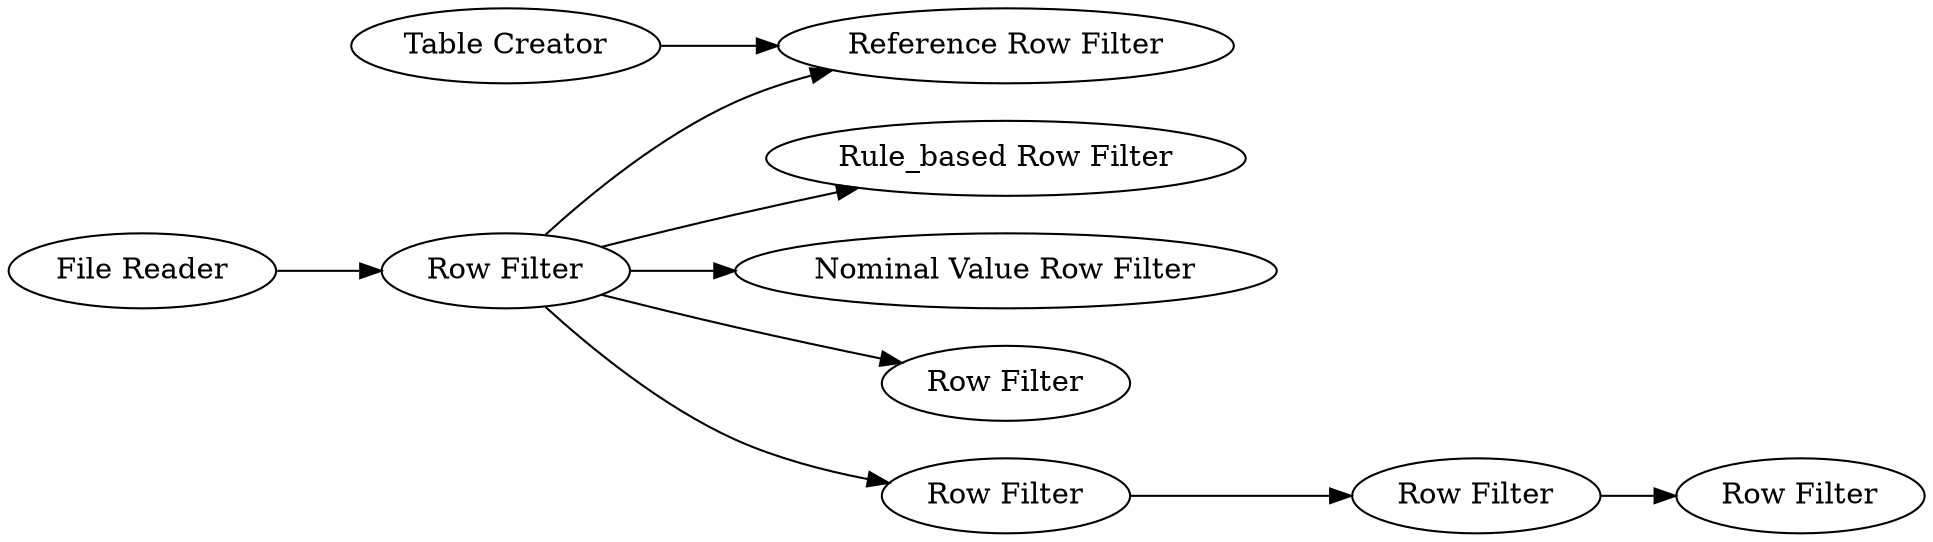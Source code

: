 digraph {
	"-6516440504734390632_6" [label="Row Filter"]
	"-6516440504734390632_8" [label="Row Filter"]
	"-6516440504734390632_7" [label="Rule_based Row Filter"]
	"-6516440504734390632_4" [label="Nominal Value Row Filter"]
	"-6516440504734390632_3" [label="Row Filter"]
	"-6516440504734390632_9" [label="Row Filter"]
	"-6516440504734390632_12" [label="File Reader"]
	"-6516440504734390632_5" [label="Row Filter"]
	"-6516440504734390632_10" [label="Reference Row Filter"]
	"-6516440504734390632_11" [label="Table Creator"]
	"-6516440504734390632_8" -> "-6516440504734390632_5"
	"-6516440504734390632_8" -> "-6516440504734390632_10"
	"-6516440504734390632_8" -> "-6516440504734390632_7"
	"-6516440504734390632_11" -> "-6516440504734390632_10"
	"-6516440504734390632_12" -> "-6516440504734390632_8"
	"-6516440504734390632_5" -> "-6516440504734390632_6"
	"-6516440504734390632_8" -> "-6516440504734390632_3"
	"-6516440504734390632_6" -> "-6516440504734390632_9"
	"-6516440504734390632_8" -> "-6516440504734390632_4"
	rankdir=LR
}

